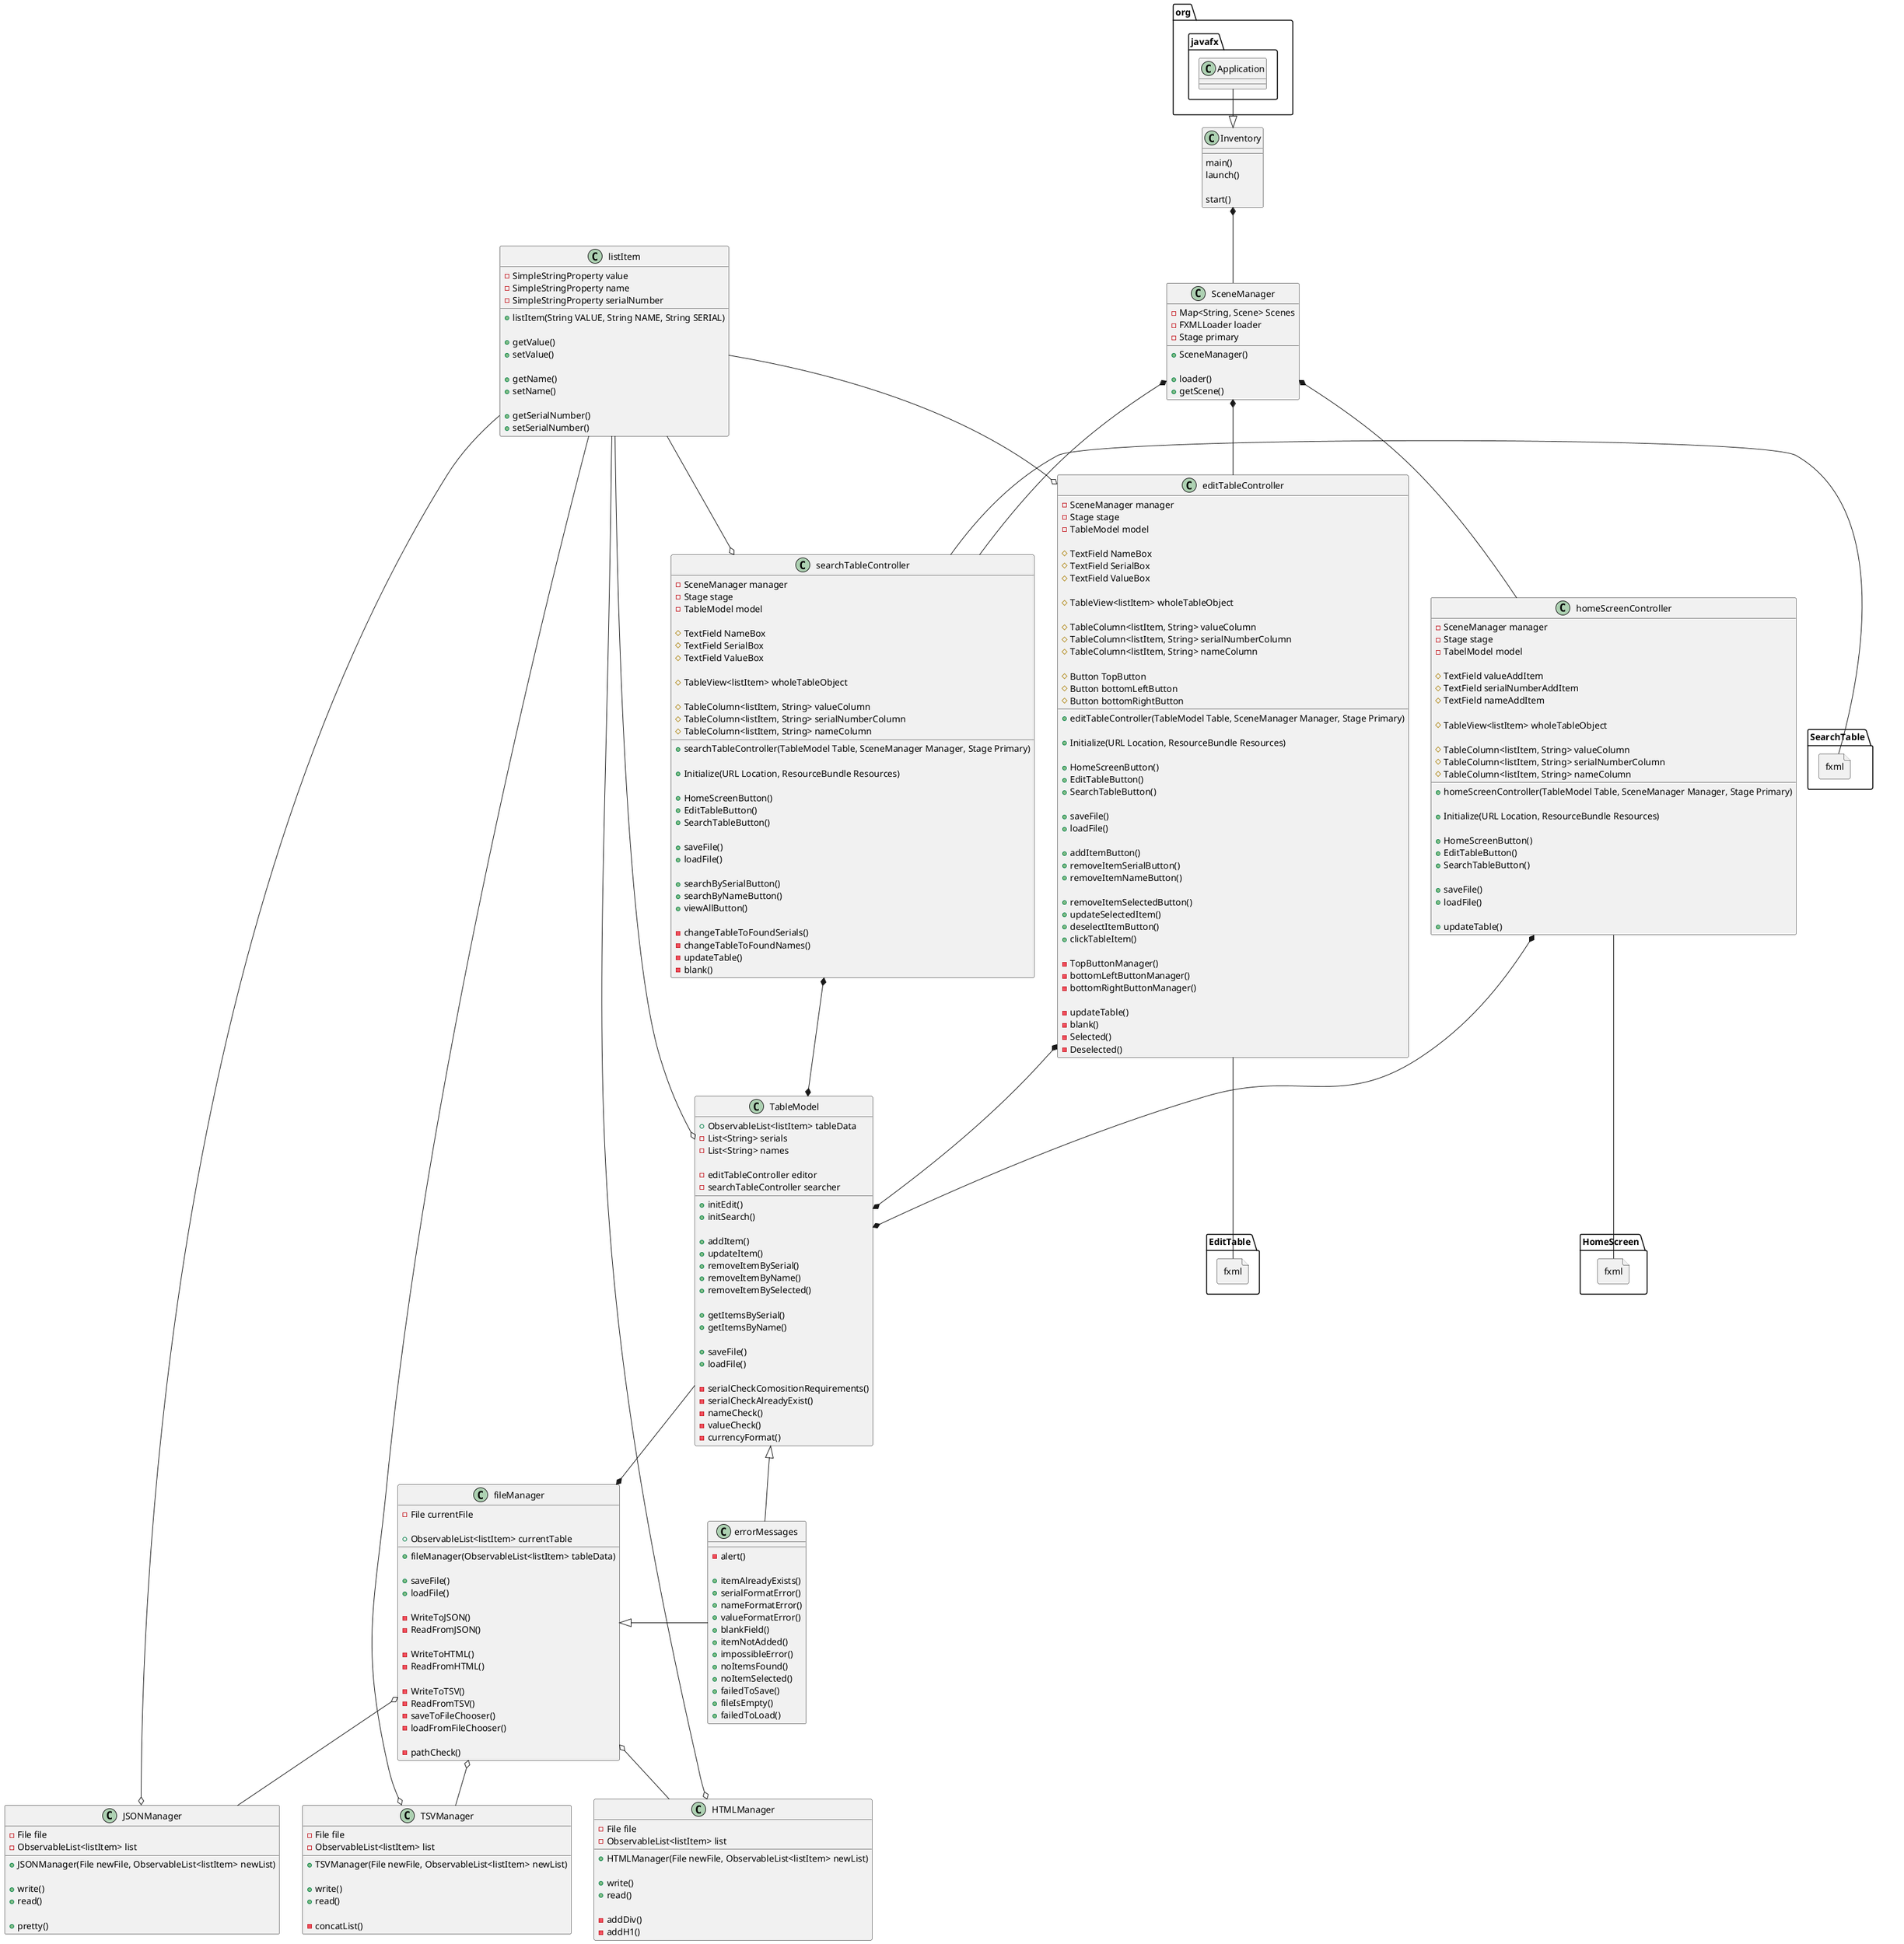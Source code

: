 @startuml

class Inventory {
    main()
        launch()
    
    start()
}

class SceneManager {
    - Map<String, Scene> Scenes
    - FXMLLoader loader
    - Stage primary

    + SceneManager()

    + loader()
    + getScene()

}

class listItem {
    - SimpleStringProperty value
    - SimpleStringProperty name
    - SimpleStringProperty serialNumber

    + listItem(String VALUE, String NAME, String SERIAL)

    + getValue()
    + setValue()

    + getName()
    + setName()

    + getSerialNumber()
    + setSerialNumber()
}

class editTableController {
    - SceneManager manager
    - Stage stage
    - TableModel model

    # TextField NameBox
    # TextField SerialBox
    # TextField ValueBox

    # TableView<listItem> wholeTableObject

    # TableColumn<listItem, String> valueColumn
    # TableColumn<listItem, String> serialNumberColumn
    # TableColumn<listItem, String> nameColumn

    # Button TopButton
    # Button bottomLeftButton
    # Button bottomRightButton
    
    + editTableController(TableModel Table, SceneManager Manager, Stage Primary)

    + Initialize(URL Location, ResourceBundle Resources)

    + HomeScreenButton()
    + EditTableButton()
    + SearchTableButton()

    + saveFile()
    + loadFile()

    + addItemButton()
    + removeItemSerialButton()
    + removeItemNameButton()

    + removeItemSelectedButton()
    + updateSelectedItem()
    + deselectItemButton()
    + clickTableItem()

    - TopButtonManager()
    - bottomLeftButtonManager()
    - bottomRightButtonManager()

    - updateTable()
    - blank()
    - Selected()
    - Deselected()
}

class searchTableController {
    - SceneManager manager
    - Stage stage
    - TableModel model

    # TextField NameBox
    # TextField SerialBox
    # TextField ValueBox

    # TableView<listItem> wholeTableObject

    # TableColumn<listItem, String> valueColumn
    # TableColumn<listItem, String> serialNumberColumn
    # TableColumn<listItem, String> nameColumn
    
    + searchTableController(TableModel Table, SceneManager Manager, Stage Primary)

    + Initialize(URL Location, ResourceBundle Resources)
    
    + HomeScreenButton()
    + EditTableButton()
    + SearchTableButton()

    + saveFile()
    + loadFile()

    + searchBySerialButton()
    + searchByNameButton()
    + viewAllButton()

    - changeTableToFoundSerials()
    - changeTableToFoundNames()
    - updateTable()
    - blank()
}

class homeScreenController {
    - SceneManager manager
    - Stage stage
    - TabelModel model

    # TextField valueAddItem
    # TextField serialNumberAddItem
    # TextField nameAddItem

    # TableView<listItem> wholeTableObject

    # TableColumn<listItem, String> valueColumn
    # TableColumn<listItem, String> serialNumberColumn
    # TableColumn<listItem, String> nameColumn

    + homeScreenController(TableModel Table, SceneManager Manager, Stage Primary)

    + Initialize(URL Location, ResourceBundle Resources)

    + HomeScreenButton()
    + EditTableButton()
    + SearchTableButton()

    + saveFile()
    + loadFile()

    + updateTable()
}

class TableModel {
    + ObservableList<listItem> tableData
    - List<String> serials
    - List<String> names

    - editTableController editor
    - searchTableController searcher

    + initEdit()
    + initSearch()

    + addItem()
    + updateItem()
    + removeItemBySerial()
    + removeItemByName()
    + removeItemBySelected()

    + getItemsBySerial()
    + getItemsByName()

    + saveFile()
    + loadFile()

    - serialCheckComositionRequirements()
    - serialCheckAlreadyExist()
    - nameCheck()
    - valueCheck()
    - currencyFormat()

}

class fileManager {

    - File currentFile
    
    + ObservableList<listItem> currentTable

    + fileManager(ObservableList<listItem> tableData)

    + saveFile()
    + loadFile()

    - WriteToJSON()
    - ReadFromJSON()

    - WriteToHTML()
    - ReadFromHTML()

    - WriteToTSV()
    - ReadFromTSV()
    
    - saveToFileChooser()
    - loadFromFileChooser()

    - pathCheck()
}

class errorMessages {
    - alert()

    + itemAlreadyExists()
    + serialFormatError()
    + nameFormatError()
    + valueFormatError()
    + blankField()
    + itemNotAdded()
    + impossibleError()
    + noItemsFound()
    + noItemSelected()
    + failedToSave()
    + fileIsEmpty()
    + failedToLoad()
}

class HTMLManager {
    - File file
    - ObservableList<listItem> list

    + HTMLManager(File newFile, ObservableList<listItem> newList)

    + write()
    + read()

    - addDiv()
    - addH1()
}

class JSONManager {
    - File file
    - ObservableList<listItem> list

    + JSONManager(File newFile, ObservableList<listItem> newList)

    + write()
    + read()

    + pretty()
}

class TSVManager {
    - File file
    - ObservableList<listItem> list

    + TSVManager(File newFile, ObservableList<listItem> newList)

    + write()
    + read()

    - concatList()
}

file HomeScreen.fxml {

}

file EditTable.fxml {

}

file SearchTable.fxml {

}

org.javafx.Application --|> Inventory
Inventory *-- SceneManager

SceneManager *-- editTableController
SceneManager *-- searchTableController
SceneManager *-- homeScreenController

editTableController -- EditTable.fxml
homeScreenController -- HomeScreen.fxml
searchTableController - SearchTable.fxml

editTableController *--* TableModel
searchTableController *--* TableModel
homeScreenController *--* TableModel

TableModel <|- errorMessages
fileManager <|- errorMessages

TableModel --* fileManager

fileManager o-- TSVManager
fileManager o-- HTMLManager
fileManager o-- JSONManager

listItem --o editTableController
listItem --o searchTableController
listItem --o TableModel
listItem -o HTMLManager
listItem -o JSONManager
listItem -o TSVManager

@enduml
